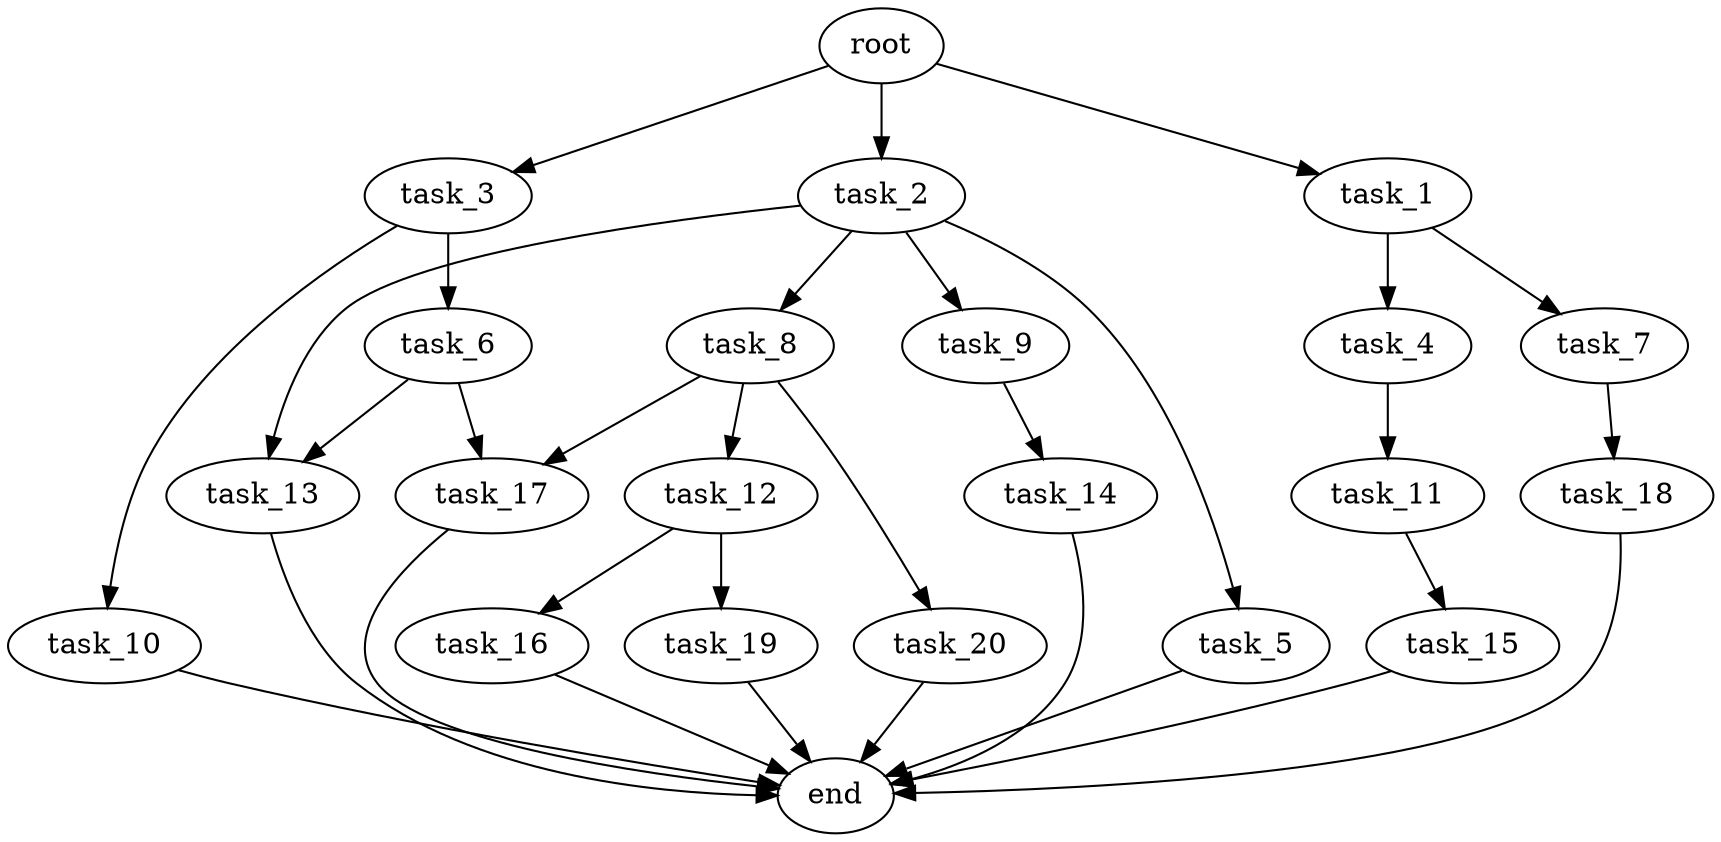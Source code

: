 digraph G {
  root [size="0.000000e+00"];
  task_1 [size="7.595173e+09"];
  task_2 [size="8.672023e+09"];
  task_3 [size="8.210353e+09"];
  task_4 [size="5.153182e+09"];
  task_5 [size="1.590565e+09"];
  task_6 [size="3.111920e+09"];
  task_7 [size="5.068446e+09"];
  task_8 [size="1.357363e+09"];
  task_9 [size="8.513102e+09"];
  task_10 [size="8.793447e+09"];
  task_11 [size="2.904526e+08"];
  task_12 [size="1.928442e+09"];
  task_13 [size="8.329466e+09"];
  task_14 [size="8.369930e+09"];
  task_15 [size="2.495653e+09"];
  task_16 [size="4.565030e+09"];
  task_17 [size="9.180393e+09"];
  task_18 [size="7.046635e+09"];
  task_19 [size="2.740501e+09"];
  task_20 [size="8.235239e+09"];
  end [size="0.000000e+00"];

  root -> task_1 [size="1.000000e-12"];
  root -> task_2 [size="1.000000e-12"];
  root -> task_3 [size="1.000000e-12"];
  task_1 -> task_4 [size="5.153182e+08"];
  task_1 -> task_7 [size="5.068446e+08"];
  task_2 -> task_5 [size="1.590565e+08"];
  task_2 -> task_8 [size="1.357363e+08"];
  task_2 -> task_9 [size="8.513102e+08"];
  task_2 -> task_13 [size="4.164733e+08"];
  task_3 -> task_6 [size="3.111920e+08"];
  task_3 -> task_10 [size="8.793447e+08"];
  task_4 -> task_11 [size="2.904526e+07"];
  task_5 -> end [size="1.000000e-12"];
  task_6 -> task_13 [size="4.164733e+08"];
  task_6 -> task_17 [size="4.590196e+08"];
  task_7 -> task_18 [size="7.046635e+08"];
  task_8 -> task_12 [size="1.928442e+08"];
  task_8 -> task_17 [size="4.590196e+08"];
  task_8 -> task_20 [size="8.235239e+08"];
  task_9 -> task_14 [size="8.369930e+08"];
  task_10 -> end [size="1.000000e-12"];
  task_11 -> task_15 [size="2.495653e+08"];
  task_12 -> task_16 [size="4.565030e+08"];
  task_12 -> task_19 [size="2.740501e+08"];
  task_13 -> end [size="1.000000e-12"];
  task_14 -> end [size="1.000000e-12"];
  task_15 -> end [size="1.000000e-12"];
  task_16 -> end [size="1.000000e-12"];
  task_17 -> end [size="1.000000e-12"];
  task_18 -> end [size="1.000000e-12"];
  task_19 -> end [size="1.000000e-12"];
  task_20 -> end [size="1.000000e-12"];
}
